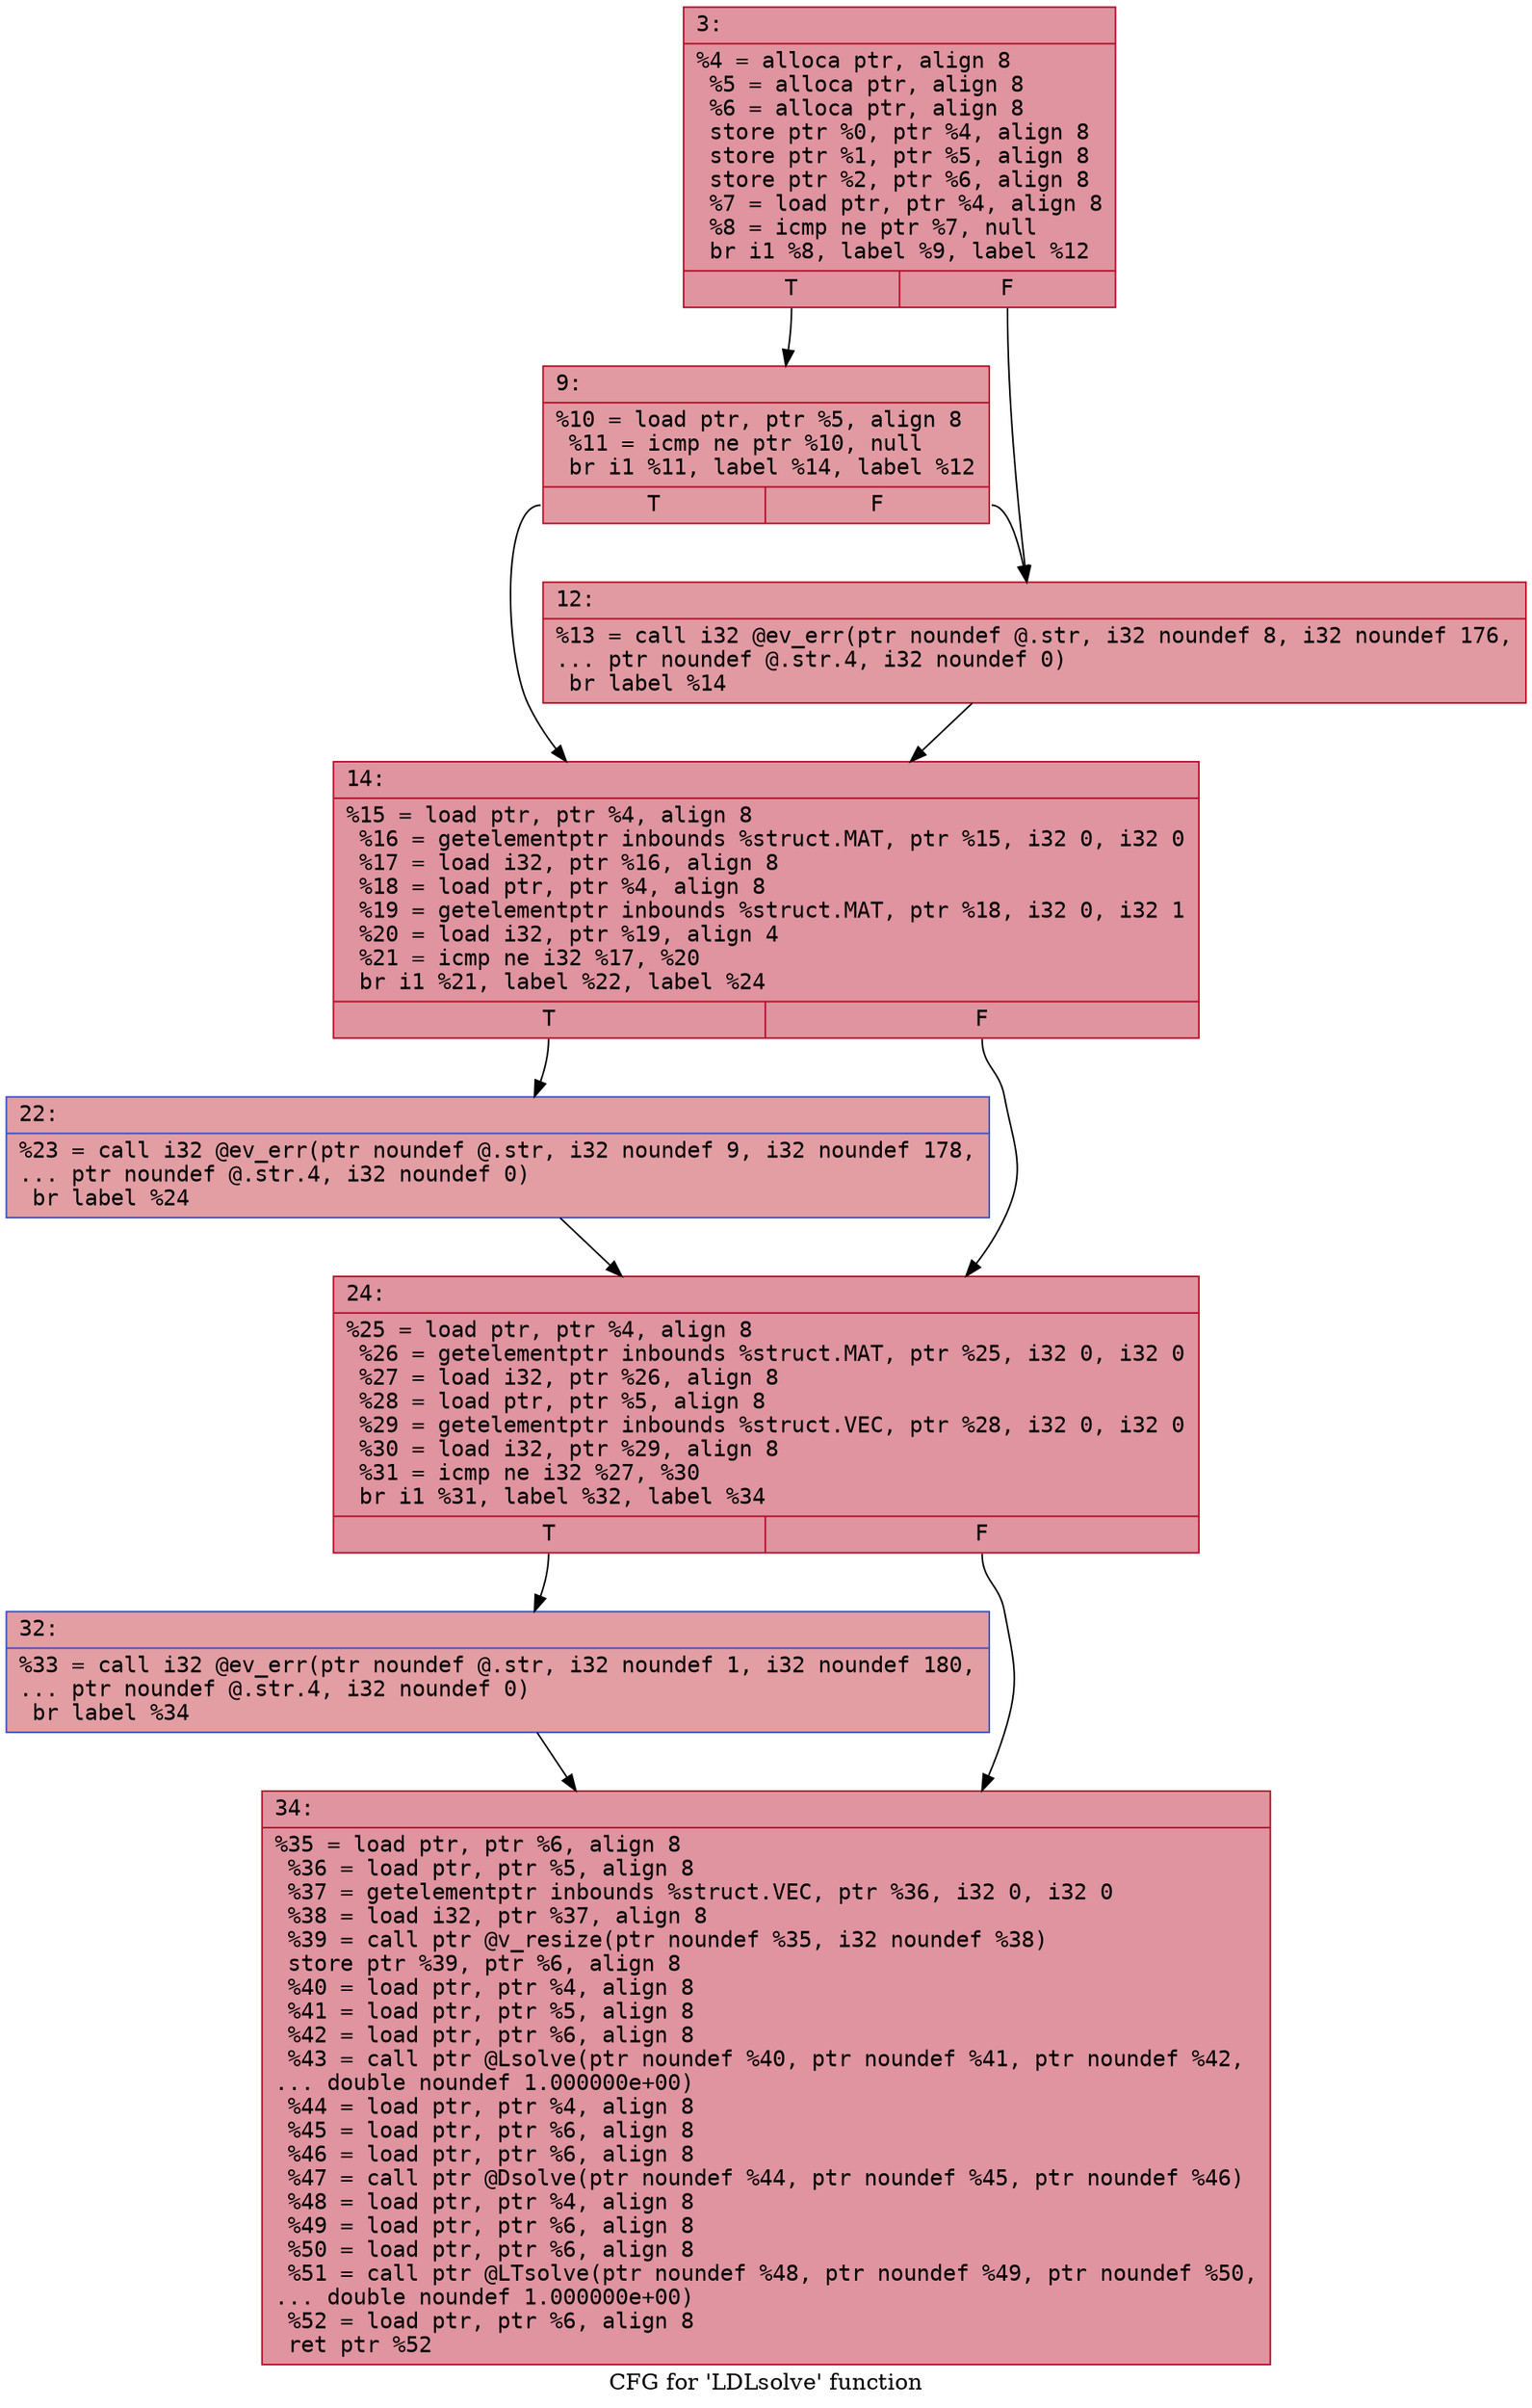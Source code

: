 digraph "CFG for 'LDLsolve' function" {
	label="CFG for 'LDLsolve' function";

	Node0x6000007f6d50 [shape=record,color="#b70d28ff", style=filled, fillcolor="#b70d2870" fontname="Courier",label="{3:\l|  %4 = alloca ptr, align 8\l  %5 = alloca ptr, align 8\l  %6 = alloca ptr, align 8\l  store ptr %0, ptr %4, align 8\l  store ptr %1, ptr %5, align 8\l  store ptr %2, ptr %6, align 8\l  %7 = load ptr, ptr %4, align 8\l  %8 = icmp ne ptr %7, null\l  br i1 %8, label %9, label %12\l|{<s0>T|<s1>F}}"];
	Node0x6000007f6d50:s0 -> Node0x6000007f6da0[tooltip="3 -> 9\nProbability 62.50%" ];
	Node0x6000007f6d50:s1 -> Node0x6000007f6df0[tooltip="3 -> 12\nProbability 37.50%" ];
	Node0x6000007f6da0 [shape=record,color="#b70d28ff", style=filled, fillcolor="#bb1b2c70" fontname="Courier",label="{9:\l|  %10 = load ptr, ptr %5, align 8\l  %11 = icmp ne ptr %10, null\l  br i1 %11, label %14, label %12\l|{<s0>T|<s1>F}}"];
	Node0x6000007f6da0:s0 -> Node0x6000007f6e40[tooltip="9 -> 14\nProbability 62.50%" ];
	Node0x6000007f6da0:s1 -> Node0x6000007f6df0[tooltip="9 -> 12\nProbability 37.50%" ];
	Node0x6000007f6df0 [shape=record,color="#b70d28ff", style=filled, fillcolor="#bb1b2c70" fontname="Courier",label="{12:\l|  %13 = call i32 @ev_err(ptr noundef @.str, i32 noundef 8, i32 noundef 176,\l... ptr noundef @.str.4, i32 noundef 0)\l  br label %14\l}"];
	Node0x6000007f6df0 -> Node0x6000007f6e40[tooltip="12 -> 14\nProbability 100.00%" ];
	Node0x6000007f6e40 [shape=record,color="#b70d28ff", style=filled, fillcolor="#b70d2870" fontname="Courier",label="{14:\l|  %15 = load ptr, ptr %4, align 8\l  %16 = getelementptr inbounds %struct.MAT, ptr %15, i32 0, i32 0\l  %17 = load i32, ptr %16, align 8\l  %18 = load ptr, ptr %4, align 8\l  %19 = getelementptr inbounds %struct.MAT, ptr %18, i32 0, i32 1\l  %20 = load i32, ptr %19, align 4\l  %21 = icmp ne i32 %17, %20\l  br i1 %21, label %22, label %24\l|{<s0>T|<s1>F}}"];
	Node0x6000007f6e40:s0 -> Node0x6000007f6e90[tooltip="14 -> 22\nProbability 50.00%" ];
	Node0x6000007f6e40:s1 -> Node0x6000007f6ee0[tooltip="14 -> 24\nProbability 50.00%" ];
	Node0x6000007f6e90 [shape=record,color="#3d50c3ff", style=filled, fillcolor="#be242e70" fontname="Courier",label="{22:\l|  %23 = call i32 @ev_err(ptr noundef @.str, i32 noundef 9, i32 noundef 178,\l... ptr noundef @.str.4, i32 noundef 0)\l  br label %24\l}"];
	Node0x6000007f6e90 -> Node0x6000007f6ee0[tooltip="22 -> 24\nProbability 100.00%" ];
	Node0x6000007f6ee0 [shape=record,color="#b70d28ff", style=filled, fillcolor="#b70d2870" fontname="Courier",label="{24:\l|  %25 = load ptr, ptr %4, align 8\l  %26 = getelementptr inbounds %struct.MAT, ptr %25, i32 0, i32 0\l  %27 = load i32, ptr %26, align 8\l  %28 = load ptr, ptr %5, align 8\l  %29 = getelementptr inbounds %struct.VEC, ptr %28, i32 0, i32 0\l  %30 = load i32, ptr %29, align 8\l  %31 = icmp ne i32 %27, %30\l  br i1 %31, label %32, label %34\l|{<s0>T|<s1>F}}"];
	Node0x6000007f6ee0:s0 -> Node0x6000007f6f30[tooltip="24 -> 32\nProbability 50.00%" ];
	Node0x6000007f6ee0:s1 -> Node0x6000007f6f80[tooltip="24 -> 34\nProbability 50.00%" ];
	Node0x6000007f6f30 [shape=record,color="#3d50c3ff", style=filled, fillcolor="#be242e70" fontname="Courier",label="{32:\l|  %33 = call i32 @ev_err(ptr noundef @.str, i32 noundef 1, i32 noundef 180,\l... ptr noundef @.str.4, i32 noundef 0)\l  br label %34\l}"];
	Node0x6000007f6f30 -> Node0x6000007f6f80[tooltip="32 -> 34\nProbability 100.00%" ];
	Node0x6000007f6f80 [shape=record,color="#b70d28ff", style=filled, fillcolor="#b70d2870" fontname="Courier",label="{34:\l|  %35 = load ptr, ptr %6, align 8\l  %36 = load ptr, ptr %5, align 8\l  %37 = getelementptr inbounds %struct.VEC, ptr %36, i32 0, i32 0\l  %38 = load i32, ptr %37, align 8\l  %39 = call ptr @v_resize(ptr noundef %35, i32 noundef %38)\l  store ptr %39, ptr %6, align 8\l  %40 = load ptr, ptr %4, align 8\l  %41 = load ptr, ptr %5, align 8\l  %42 = load ptr, ptr %6, align 8\l  %43 = call ptr @Lsolve(ptr noundef %40, ptr noundef %41, ptr noundef %42,\l... double noundef 1.000000e+00)\l  %44 = load ptr, ptr %4, align 8\l  %45 = load ptr, ptr %6, align 8\l  %46 = load ptr, ptr %6, align 8\l  %47 = call ptr @Dsolve(ptr noundef %44, ptr noundef %45, ptr noundef %46)\l  %48 = load ptr, ptr %4, align 8\l  %49 = load ptr, ptr %6, align 8\l  %50 = load ptr, ptr %6, align 8\l  %51 = call ptr @LTsolve(ptr noundef %48, ptr noundef %49, ptr noundef %50,\l... double noundef 1.000000e+00)\l  %52 = load ptr, ptr %6, align 8\l  ret ptr %52\l}"];
}
